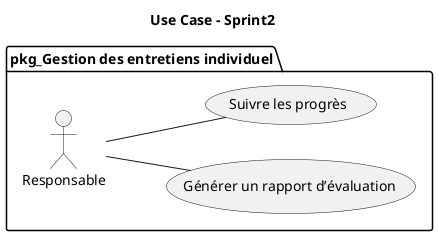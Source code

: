 @startuml
package "pkg_Gestion des entretiens individuel" {
    title Use Case - Sprint2

    left to right direction
    actor Responsable as RF
    
  RF -- (Générer un rapport d’évaluation)
  RF -- (Suivre les progrès)

  
}
@enduml
